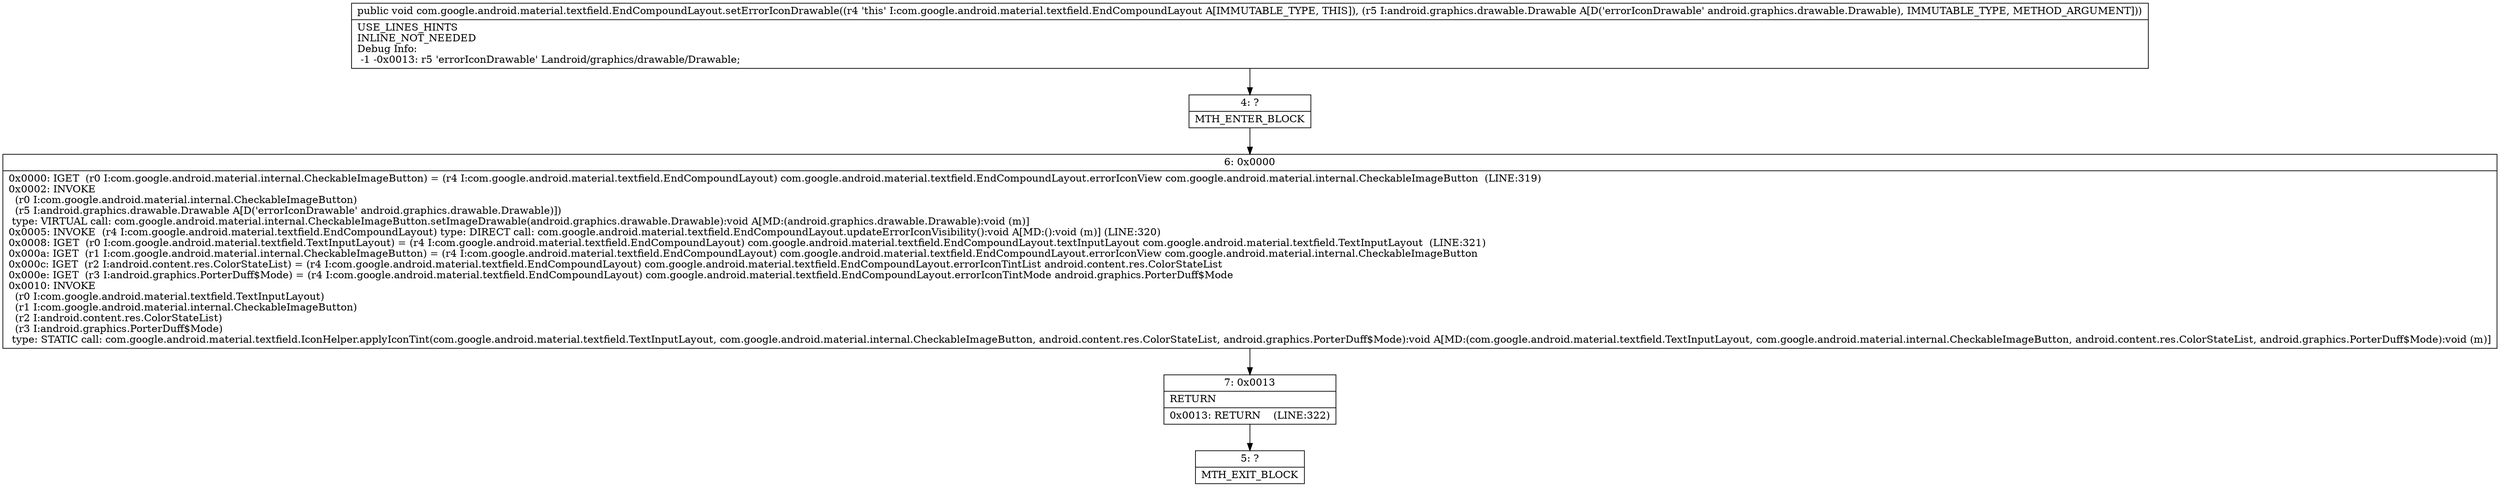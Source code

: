 digraph "CFG forcom.google.android.material.textfield.EndCompoundLayout.setErrorIconDrawable(Landroid\/graphics\/drawable\/Drawable;)V" {
Node_4 [shape=record,label="{4\:\ ?|MTH_ENTER_BLOCK\l}"];
Node_6 [shape=record,label="{6\:\ 0x0000|0x0000: IGET  (r0 I:com.google.android.material.internal.CheckableImageButton) = (r4 I:com.google.android.material.textfield.EndCompoundLayout) com.google.android.material.textfield.EndCompoundLayout.errorIconView com.google.android.material.internal.CheckableImageButton  (LINE:319)\l0x0002: INVOKE  \l  (r0 I:com.google.android.material.internal.CheckableImageButton)\l  (r5 I:android.graphics.drawable.Drawable A[D('errorIconDrawable' android.graphics.drawable.Drawable)])\l type: VIRTUAL call: com.google.android.material.internal.CheckableImageButton.setImageDrawable(android.graphics.drawable.Drawable):void A[MD:(android.graphics.drawable.Drawable):void (m)]\l0x0005: INVOKE  (r4 I:com.google.android.material.textfield.EndCompoundLayout) type: DIRECT call: com.google.android.material.textfield.EndCompoundLayout.updateErrorIconVisibility():void A[MD:():void (m)] (LINE:320)\l0x0008: IGET  (r0 I:com.google.android.material.textfield.TextInputLayout) = (r4 I:com.google.android.material.textfield.EndCompoundLayout) com.google.android.material.textfield.EndCompoundLayout.textInputLayout com.google.android.material.textfield.TextInputLayout  (LINE:321)\l0x000a: IGET  (r1 I:com.google.android.material.internal.CheckableImageButton) = (r4 I:com.google.android.material.textfield.EndCompoundLayout) com.google.android.material.textfield.EndCompoundLayout.errorIconView com.google.android.material.internal.CheckableImageButton \l0x000c: IGET  (r2 I:android.content.res.ColorStateList) = (r4 I:com.google.android.material.textfield.EndCompoundLayout) com.google.android.material.textfield.EndCompoundLayout.errorIconTintList android.content.res.ColorStateList \l0x000e: IGET  (r3 I:android.graphics.PorterDuff$Mode) = (r4 I:com.google.android.material.textfield.EndCompoundLayout) com.google.android.material.textfield.EndCompoundLayout.errorIconTintMode android.graphics.PorterDuff$Mode \l0x0010: INVOKE  \l  (r0 I:com.google.android.material.textfield.TextInputLayout)\l  (r1 I:com.google.android.material.internal.CheckableImageButton)\l  (r2 I:android.content.res.ColorStateList)\l  (r3 I:android.graphics.PorterDuff$Mode)\l type: STATIC call: com.google.android.material.textfield.IconHelper.applyIconTint(com.google.android.material.textfield.TextInputLayout, com.google.android.material.internal.CheckableImageButton, android.content.res.ColorStateList, android.graphics.PorterDuff$Mode):void A[MD:(com.google.android.material.textfield.TextInputLayout, com.google.android.material.internal.CheckableImageButton, android.content.res.ColorStateList, android.graphics.PorterDuff$Mode):void (m)]\l}"];
Node_7 [shape=record,label="{7\:\ 0x0013|RETURN\l|0x0013: RETURN    (LINE:322)\l}"];
Node_5 [shape=record,label="{5\:\ ?|MTH_EXIT_BLOCK\l}"];
MethodNode[shape=record,label="{public void com.google.android.material.textfield.EndCompoundLayout.setErrorIconDrawable((r4 'this' I:com.google.android.material.textfield.EndCompoundLayout A[IMMUTABLE_TYPE, THIS]), (r5 I:android.graphics.drawable.Drawable A[D('errorIconDrawable' android.graphics.drawable.Drawable), IMMUTABLE_TYPE, METHOD_ARGUMENT]))  | USE_LINES_HINTS\lINLINE_NOT_NEEDED\lDebug Info:\l  \-1 \-0x0013: r5 'errorIconDrawable' Landroid\/graphics\/drawable\/Drawable;\l}"];
MethodNode -> Node_4;Node_4 -> Node_6;
Node_6 -> Node_7;
Node_7 -> Node_5;
}

